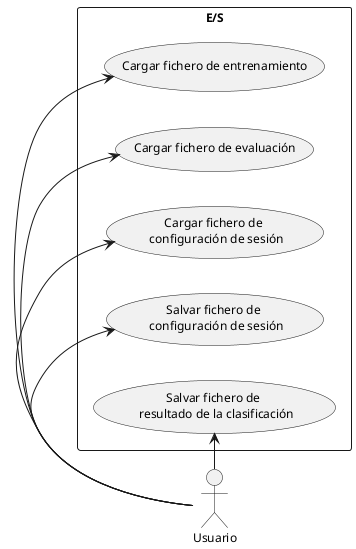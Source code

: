 @startuml
left to right direction
skinparam packageStyle rect
skinparam DefaultFontSize 12
skinparam DefaultFontName "Hoefler Text"
:Usuario:
rectangle "E/S" {
  (Cargar fichero de entrenamiento) as loadtraintsv
  (Cargar fichero de evaluación) as loadtesttsv
  (Cargar fichero de \n configuración de sesión)  as loadyaml
  (Salvar fichero de \n configuración de sesión) as saveyaml
  (Salvar fichero de \n resultado de la clasificación) as savesubmissioncsv
}
:Usuario: -> loadtraintsv
:Usuario: -> loadtesttsv
:Usuario: -> loadyaml
:Usuario: -> saveyaml
:Usuario: -> savesubmissioncsv
@enduml
